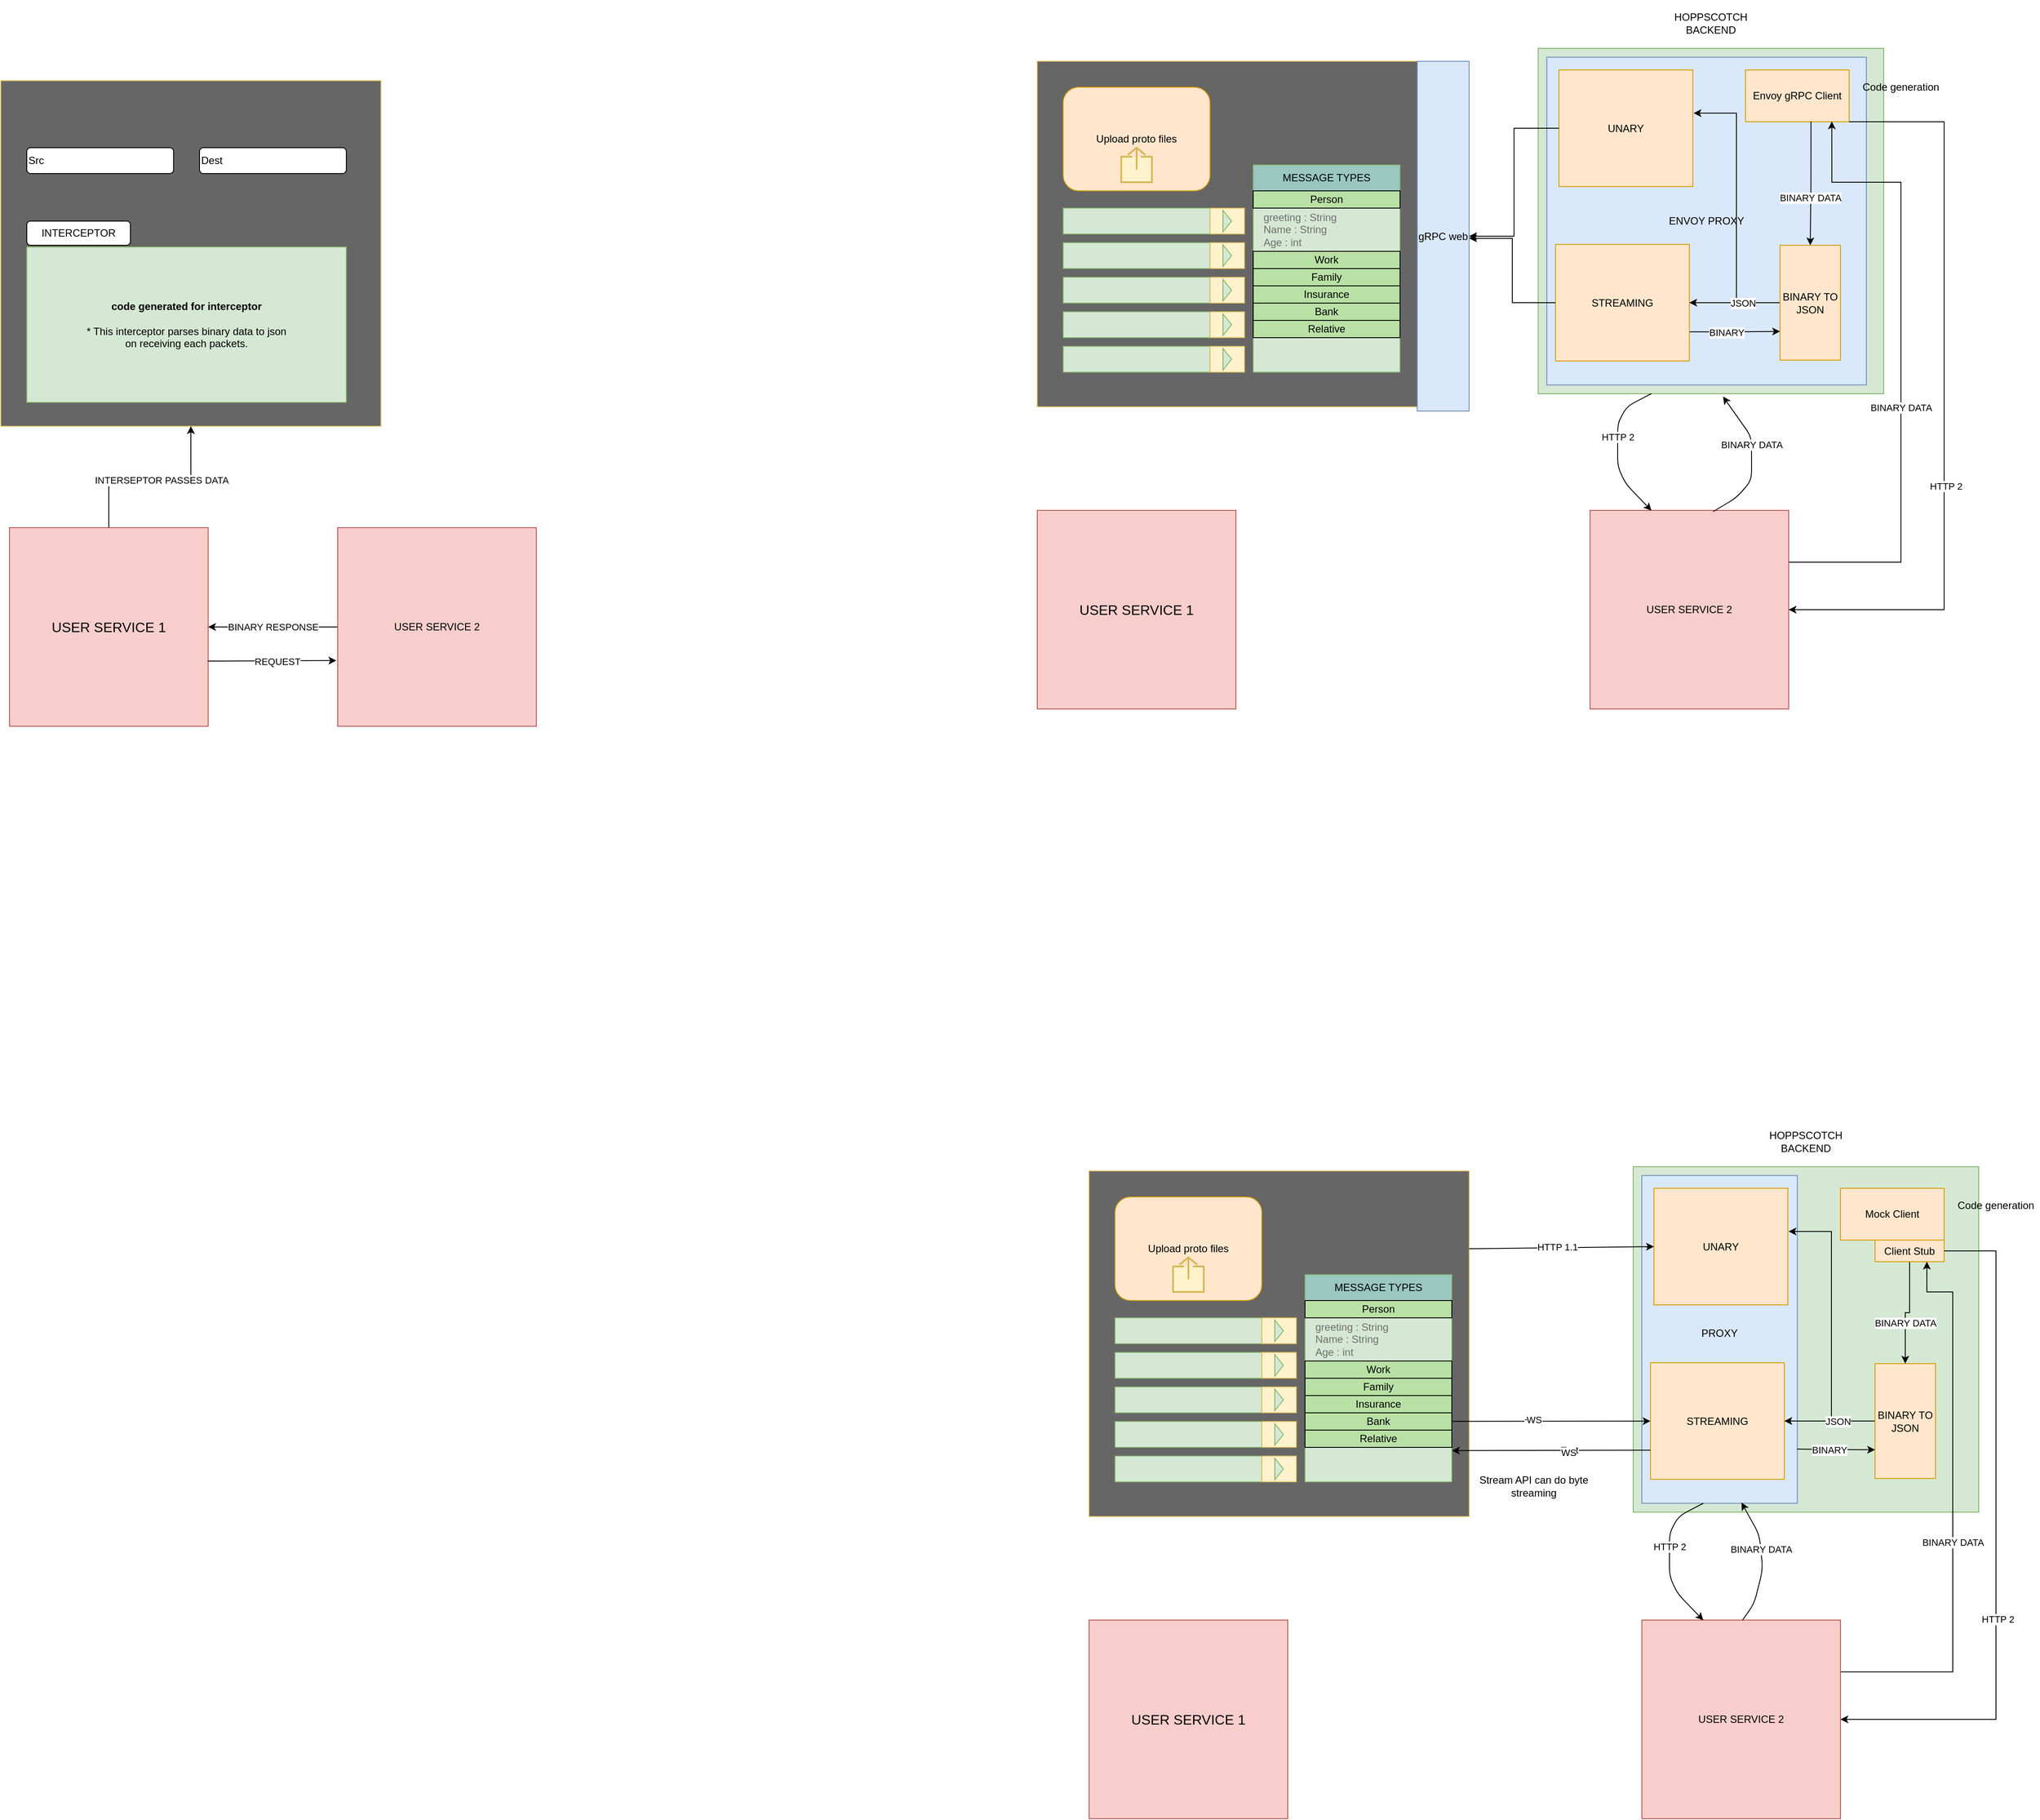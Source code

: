 <mxfile version="14.8.1" type="github">
  <diagram id="4_v2aBuhESPP2Kse0YYt" name="Page-1">
    <mxGraphModel dx="2066" dy="1408" grid="1" gridSize="10" guides="1" tooltips="1" connect="1" arrows="1" fold="1" page="1" pageScale="1" pageWidth="827" pageHeight="1169" math="0" shadow="0">
      <root>
        <mxCell id="0" />
        <mxCell id="1" parent="0" />
        <mxCell id="DB_RAq3XxKTl68aZC7Ea-3" value="" style="rounded=0;whiteSpace=wrap;html=1;strokeColor=#d6b656;fillColor=#666666;" parent="1" vertex="1">
          <mxGeometry x="-240" y="400" width="440" height="400" as="geometry" />
        </mxCell>
        <mxCell id="DB_RAq3XxKTl68aZC7Ea-28" value="" style="group" parent="1" vertex="1" connectable="0">
          <mxGeometry x="390" y="395" width="470" height="400" as="geometry" />
        </mxCell>
        <mxCell id="EJkfiaquxVvLyC4--Yfr-1" value="&lt;p style=&quot;line-height: 120%&quot;&gt;HOPPSCOTCH&lt;br&gt;BACKEND&lt;/p&gt;" style="whiteSpace=wrap;html=1;aspect=fixed;fillColor=#d5e8d4;strokeColor=#82b366;align=center;labelPosition=center;verticalLabelPosition=top;verticalAlign=bottom;" parent="DB_RAq3XxKTl68aZC7Ea-28" vertex="1">
          <mxGeometry width="400" height="400" as="geometry" />
        </mxCell>
        <mxCell id="EJkfiaquxVvLyC4--Yfr-2" value="PROXY&lt;br&gt;&lt;br&gt;" style="rounded=0;whiteSpace=wrap;html=1;fillColor=#dae8fc;strokeColor=#6c8ebf;" parent="DB_RAq3XxKTl68aZC7Ea-28" vertex="1">
          <mxGeometry x="10" y="10.26" width="180" height="379.49" as="geometry" />
        </mxCell>
        <mxCell id="82bYh2WbQrpjtqSfIJNR-1" value="UNARY" style="rounded=0;whiteSpace=wrap;html=1;fillColor=#ffe6cc;strokeColor=#d79b00;direction=south;" parent="DB_RAq3XxKTl68aZC7Ea-28" vertex="1">
          <mxGeometry x="24" y="25" width="155" height="135" as="geometry" />
        </mxCell>
        <mxCell id="82bYh2WbQrpjtqSfIJNR-26" style="edgeStyle=orthogonalEdgeStyle;rounded=0;orthogonalLoop=1;jettySize=auto;html=1;entryX=0;entryY=0.75;entryDx=0;entryDy=0;" parent="DB_RAq3XxKTl68aZC7Ea-28" target="82bYh2WbQrpjtqSfIJNR-22" edge="1">
          <mxGeometry relative="1" as="geometry">
            <mxPoint x="190" y="327" as="sourcePoint" />
          </mxGeometry>
        </mxCell>
        <mxCell id="82bYh2WbQrpjtqSfIJNR-27" value="BINARY" style="edgeLabel;html=1;align=center;verticalAlign=middle;resizable=0;points=[];" parent="82bYh2WbQrpjtqSfIJNR-26" vertex="1" connectable="0">
          <mxGeometry x="-0.197" relative="1" as="geometry">
            <mxPoint as="offset" />
          </mxGeometry>
        </mxCell>
        <mxCell id="82bYh2WbQrpjtqSfIJNR-2" value="STREAMING" style="rounded=0;whiteSpace=wrap;html=1;fillColor=#ffe6cc;strokeColor=#d79b00;direction=south;" parent="DB_RAq3XxKTl68aZC7Ea-28" vertex="1">
          <mxGeometry x="20" y="227" width="155" height="135" as="geometry" />
        </mxCell>
        <mxCell id="82bYh2WbQrpjtqSfIJNR-23" style="edgeStyle=orthogonalEdgeStyle;rounded=0;orthogonalLoop=1;jettySize=auto;html=1;" parent="DB_RAq3XxKTl68aZC7Ea-28" source="82bYh2WbQrpjtqSfIJNR-22" target="82bYh2WbQrpjtqSfIJNR-2" edge="1">
          <mxGeometry relative="1" as="geometry" />
        </mxCell>
        <mxCell id="82bYh2WbQrpjtqSfIJNR-25" style="edgeStyle=orthogonalEdgeStyle;rounded=0;orthogonalLoop=1;jettySize=auto;html=1;entryX=0.37;entryY=-0.006;entryDx=0;entryDy=0;entryPerimeter=0;" parent="DB_RAq3XxKTl68aZC7Ea-28" source="82bYh2WbQrpjtqSfIJNR-22" target="82bYh2WbQrpjtqSfIJNR-1" edge="1">
          <mxGeometry relative="1" as="geometry" />
        </mxCell>
        <mxCell id="82bYh2WbQrpjtqSfIJNR-28" value="JSON" style="edgeLabel;html=1;align=center;verticalAlign=middle;resizable=0;points=[];" parent="82bYh2WbQrpjtqSfIJNR-25" vertex="1" connectable="0">
          <mxGeometry x="-0.728" relative="1" as="geometry">
            <mxPoint as="offset" />
          </mxGeometry>
        </mxCell>
        <mxCell id="82bYh2WbQrpjtqSfIJNR-22" value="BINARY TO JSON" style="rounded=0;whiteSpace=wrap;html=1;fillColor=#ffe6cc;strokeColor=#d79b00;" parent="DB_RAq3XxKTl68aZC7Ea-28" vertex="1">
          <mxGeometry x="280" y="228" width="70" height="133" as="geometry" />
        </mxCell>
        <mxCell id="gpTQ6Xzm7yQLC2bLsHAh-1" value="Mock Client" style="rounded=0;whiteSpace=wrap;html=1;fillColor=#ffe6cc;strokeColor=#d79b00;" vertex="1" parent="DB_RAq3XxKTl68aZC7Ea-28">
          <mxGeometry x="240" y="25" width="120" height="60" as="geometry" />
        </mxCell>
        <mxCell id="gpTQ6Xzm7yQLC2bLsHAh-7" style="edgeStyle=orthogonalEdgeStyle;rounded=0;orthogonalLoop=1;jettySize=auto;html=1;" edge="1" parent="DB_RAq3XxKTl68aZC7Ea-28" source="gpTQ6Xzm7yQLC2bLsHAh-2" target="82bYh2WbQrpjtqSfIJNR-22">
          <mxGeometry relative="1" as="geometry" />
        </mxCell>
        <mxCell id="gpTQ6Xzm7yQLC2bLsHAh-8" value="BINARY DATA" style="edgeLabel;html=1;align=center;verticalAlign=middle;resizable=0;points=[];" vertex="1" connectable="0" parent="gpTQ6Xzm7yQLC2bLsHAh-7">
          <mxGeometry x="0.227" relative="1" as="geometry">
            <mxPoint as="offset" />
          </mxGeometry>
        </mxCell>
        <mxCell id="gpTQ6Xzm7yQLC2bLsHAh-2" value="Client Stub" style="rounded=0;whiteSpace=wrap;html=1;fillColor=#ffe6cc;strokeColor=#d79b00;" vertex="1" parent="DB_RAq3XxKTl68aZC7Ea-28">
          <mxGeometry x="280" y="85" width="80" height="25" as="geometry" />
        </mxCell>
        <mxCell id="gpTQ6Xzm7yQLC2bLsHAh-9" value="Code generation" style="text;html=1;strokeColor=none;fillColor=none;align=center;verticalAlign=middle;whiteSpace=wrap;rounded=0;" vertex="1" parent="DB_RAq3XxKTl68aZC7Ea-28">
          <mxGeometry x="370" y="35" width="100" height="20" as="geometry" />
        </mxCell>
        <mxCell id="DB_RAq3XxKTl68aZC7Ea-29" value="Upload proto files" style="rounded=1;whiteSpace=wrap;html=1;fillColor=#ffe6cc;strokeColor=#d79b00;" parent="1" vertex="1">
          <mxGeometry x="-210" y="430" width="170" height="120" as="geometry" />
        </mxCell>
        <mxCell id="DB_RAq3XxKTl68aZC7Ea-30" value="" style="html=1;verticalLabelPosition=bottom;align=center;labelBackgroundColor=#ffffff;verticalAlign=top;strokeWidth=2;strokeColor=#d6b656;shadow=0;dashed=0;shape=mxgraph.ios7.icons.share;fillColor=#fff2cc;" parent="1" vertex="1">
          <mxGeometry x="-142.75" y="500" width="35.5" height="40" as="geometry" />
        </mxCell>
        <mxCell id="DB_RAq3XxKTl68aZC7Ea-31" value="" style="group" parent="1" vertex="1" connectable="0">
          <mxGeometry x="-210" y="570" width="210" height="30" as="geometry" />
        </mxCell>
        <mxCell id="DB_RAq3XxKTl68aZC7Ea-4" value="" style="rounded=0;whiteSpace=wrap;html=1;fillColor=#d5e8d4;strokeColor=#82b366;" parent="DB_RAq3XxKTl68aZC7Ea-31" vertex="1">
          <mxGeometry width="170" height="30" as="geometry" />
        </mxCell>
        <mxCell id="DB_RAq3XxKTl68aZC7Ea-9" value="" style="rounded=0;whiteSpace=wrap;html=1;fillColor=#fff2cc;strokeColor=#d6b656;" parent="DB_RAq3XxKTl68aZC7Ea-31" vertex="1">
          <mxGeometry x="170" width="40" height="30" as="geometry" />
        </mxCell>
        <mxCell id="DB_RAq3XxKTl68aZC7Ea-8" value="" style="triangle;whiteSpace=wrap;html=1;fillColor=#d5e8d4;strokeColor=#82b366;" parent="DB_RAq3XxKTl68aZC7Ea-31" vertex="1">
          <mxGeometry x="185" y="2.5" width="10" height="25" as="geometry" />
        </mxCell>
        <mxCell id="DB_RAq3XxKTl68aZC7Ea-32" value="" style="group" parent="1" vertex="1" connectable="0">
          <mxGeometry x="-210" y="610" width="210" height="30" as="geometry" />
        </mxCell>
        <mxCell id="DB_RAq3XxKTl68aZC7Ea-33" value="" style="rounded=0;whiteSpace=wrap;html=1;fillColor=#d5e8d4;strokeColor=#82b366;" parent="DB_RAq3XxKTl68aZC7Ea-32" vertex="1">
          <mxGeometry width="170" height="30" as="geometry" />
        </mxCell>
        <mxCell id="DB_RAq3XxKTl68aZC7Ea-34" value="" style="rounded=0;whiteSpace=wrap;html=1;fillColor=#fff2cc;strokeColor=#d6b656;" parent="DB_RAq3XxKTl68aZC7Ea-32" vertex="1">
          <mxGeometry x="170" width="40" height="30" as="geometry" />
        </mxCell>
        <mxCell id="DB_RAq3XxKTl68aZC7Ea-35" value="" style="triangle;whiteSpace=wrap;html=1;fillColor=#d5e8d4;strokeColor=#82b366;" parent="DB_RAq3XxKTl68aZC7Ea-32" vertex="1">
          <mxGeometry x="185" y="2.5" width="10" height="25" as="geometry" />
        </mxCell>
        <mxCell id="DB_RAq3XxKTl68aZC7Ea-36" value="" style="group" parent="1" vertex="1" connectable="0">
          <mxGeometry x="-210" y="650" width="210" height="30" as="geometry" />
        </mxCell>
        <mxCell id="DB_RAq3XxKTl68aZC7Ea-37" value="" style="rounded=0;whiteSpace=wrap;html=1;fillColor=#d5e8d4;strokeColor=#82b366;" parent="DB_RAq3XxKTl68aZC7Ea-36" vertex="1">
          <mxGeometry width="170" height="30" as="geometry" />
        </mxCell>
        <mxCell id="DB_RAq3XxKTl68aZC7Ea-38" value="" style="rounded=0;whiteSpace=wrap;html=1;fillColor=#fff2cc;strokeColor=#d6b656;" parent="DB_RAq3XxKTl68aZC7Ea-36" vertex="1">
          <mxGeometry x="170" width="40" height="30" as="geometry" />
        </mxCell>
        <mxCell id="DB_RAq3XxKTl68aZC7Ea-39" value="" style="triangle;whiteSpace=wrap;html=1;fillColor=#d5e8d4;strokeColor=#82b366;" parent="DB_RAq3XxKTl68aZC7Ea-36" vertex="1">
          <mxGeometry x="185" y="2.5" width="10" height="25" as="geometry" />
        </mxCell>
        <mxCell id="DB_RAq3XxKTl68aZC7Ea-48" value="" style="group" parent="1" vertex="1" connectable="0">
          <mxGeometry x="-210" y="690" width="210" height="30" as="geometry" />
        </mxCell>
        <mxCell id="DB_RAq3XxKTl68aZC7Ea-49" value="" style="rounded=0;whiteSpace=wrap;html=1;fillColor=#d5e8d4;strokeColor=#82b366;" parent="DB_RAq3XxKTl68aZC7Ea-48" vertex="1">
          <mxGeometry width="170" height="30" as="geometry" />
        </mxCell>
        <mxCell id="DB_RAq3XxKTl68aZC7Ea-50" value="" style="rounded=0;whiteSpace=wrap;html=1;fillColor=#fff2cc;strokeColor=#d6b656;" parent="DB_RAq3XxKTl68aZC7Ea-48" vertex="1">
          <mxGeometry x="170" width="40" height="30" as="geometry" />
        </mxCell>
        <mxCell id="DB_RAq3XxKTl68aZC7Ea-51" value="" style="triangle;whiteSpace=wrap;html=1;fillColor=#d5e8d4;strokeColor=#82b366;" parent="DB_RAq3XxKTl68aZC7Ea-48" vertex="1">
          <mxGeometry x="185" y="2.5" width="10" height="25" as="geometry" />
        </mxCell>
        <mxCell id="DB_RAq3XxKTl68aZC7Ea-52" value="" style="group" parent="1" vertex="1" connectable="0">
          <mxGeometry x="-210" y="730" width="210" height="30" as="geometry" />
        </mxCell>
        <mxCell id="DB_RAq3XxKTl68aZC7Ea-53" value="" style="rounded=0;whiteSpace=wrap;html=1;fillColor=#d5e8d4;strokeColor=#82b366;" parent="DB_RAq3XxKTl68aZC7Ea-52" vertex="1">
          <mxGeometry width="170" height="30" as="geometry" />
        </mxCell>
        <mxCell id="DB_RAq3XxKTl68aZC7Ea-54" value="" style="rounded=0;whiteSpace=wrap;html=1;fillColor=#fff2cc;strokeColor=#d6b656;" parent="DB_RAq3XxKTl68aZC7Ea-52" vertex="1">
          <mxGeometry x="170" width="40" height="30" as="geometry" />
        </mxCell>
        <mxCell id="DB_RAq3XxKTl68aZC7Ea-55" value="" style="triangle;whiteSpace=wrap;html=1;fillColor=#d5e8d4;strokeColor=#82b366;" parent="DB_RAq3XxKTl68aZC7Ea-52" vertex="1">
          <mxGeometry x="185" y="2.5" width="10" height="25" as="geometry" />
        </mxCell>
        <mxCell id="DB_RAq3XxKTl68aZC7Ea-56" value="" style="rounded=0;whiteSpace=wrap;html=1;fillColor=#d5e8d4;strokeColor=#82b366;" parent="1" vertex="1">
          <mxGeometry x="10" y="520" width="170" height="240" as="geometry" />
        </mxCell>
        <mxCell id="DB_RAq3XxKTl68aZC7Ea-57" value="MESSAGE TYPES" style="rounded=0;whiteSpace=wrap;html=1;strokeColor=#82b366;fillColor=#9AC7BF;" parent="1" vertex="1">
          <mxGeometry x="10" y="520" width="170" height="30" as="geometry" />
        </mxCell>
        <mxCell id="DB_RAq3XxKTl68aZC7Ea-58" value="Person" style="rounded=0;whiteSpace=wrap;html=1;fillColor=#B9E0A5;" parent="1" vertex="1">
          <mxGeometry x="10" y="550" width="170" height="20" as="geometry" />
        </mxCell>
        <mxCell id="DB_RAq3XxKTl68aZC7Ea-59" value="Work" style="rounded=0;whiteSpace=wrap;html=1;fillColor=#B9E0A5;" parent="1" vertex="1">
          <mxGeometry x="10" y="620" width="170" height="20" as="geometry" />
        </mxCell>
        <mxCell id="DB_RAq3XxKTl68aZC7Ea-60" value="Family" style="rounded=0;whiteSpace=wrap;html=1;fillColor=#B9E0A5;" parent="1" vertex="1">
          <mxGeometry x="10" y="640" width="170" height="20" as="geometry" />
        </mxCell>
        <mxCell id="DB_RAq3XxKTl68aZC7Ea-61" value="Insurance" style="rounded=0;whiteSpace=wrap;html=1;fillColor=#B9E0A5;" parent="1" vertex="1">
          <mxGeometry x="10" y="660" width="170" height="20" as="geometry" />
        </mxCell>
        <mxCell id="DB_RAq3XxKTl68aZC7Ea-62" value="Bank" style="rounded=0;whiteSpace=wrap;html=1;fillColor=#B9E0A5;" parent="1" vertex="1">
          <mxGeometry x="10" y="680" width="170" height="20" as="geometry" />
        </mxCell>
        <mxCell id="DB_RAq3XxKTl68aZC7Ea-63" value="Relative" style="rounded=0;whiteSpace=wrap;html=1;fillColor=#B9E0A5;" parent="1" vertex="1">
          <mxGeometry x="10" y="700" width="170" height="20" as="geometry" />
        </mxCell>
        <mxCell id="DB_RAq3XxKTl68aZC7Ea-64" value="&lt;font color=&quot;#6e6e6e&quot;&gt;greeting : String&lt;br&gt;Name : String&lt;br&gt;Age : int&lt;/font&gt;" style="text;html=1;strokeColor=none;fillColor=none;align=left;verticalAlign=middle;whiteSpace=wrap;rounded=0;" parent="1" vertex="1">
          <mxGeometry x="20" y="570" width="160" height="50" as="geometry" />
        </mxCell>
        <mxCell id="82bYh2WbQrpjtqSfIJNR-5" value="" style="endArrow=classic;html=1;" parent="1" source="DB_RAq3XxKTl68aZC7Ea-62" target="82bYh2WbQrpjtqSfIJNR-2" edge="1">
          <mxGeometry width="50" height="50" relative="1" as="geometry">
            <mxPoint x="200" y="690" as="sourcePoint" />
            <mxPoint x="250" y="640" as="targetPoint" />
          </mxGeometry>
        </mxCell>
        <mxCell id="82bYh2WbQrpjtqSfIJNR-6" value="Text" style="edgeLabel;html=1;align=center;verticalAlign=middle;resizable=0;points=[];" parent="82bYh2WbQrpjtqSfIJNR-5" vertex="1" connectable="0">
          <mxGeometry x="-0.181" y="-1" relative="1" as="geometry">
            <mxPoint as="offset" />
          </mxGeometry>
        </mxCell>
        <mxCell id="82bYh2WbQrpjtqSfIJNR-8" value="WS" style="edgeLabel;html=1;align=center;verticalAlign=middle;resizable=0;points=[];" parent="82bYh2WbQrpjtqSfIJNR-5" vertex="1" connectable="0">
          <mxGeometry x="-0.174" y="2" relative="1" as="geometry">
            <mxPoint as="offset" />
          </mxGeometry>
        </mxCell>
        <mxCell id="82bYh2WbQrpjtqSfIJNR-9" value="" style="endArrow=classic;html=1;exitX=0.75;exitY=1;exitDx=0;exitDy=0;entryX=1.001;entryY=0.849;entryDx=0;entryDy=0;entryPerimeter=0;" parent="1" source="82bYh2WbQrpjtqSfIJNR-2" target="DB_RAq3XxKTl68aZC7Ea-56" edge="1">
          <mxGeometry width="50" height="50" relative="1" as="geometry">
            <mxPoint x="190" y="699.892" as="sourcePoint" />
            <mxPoint x="180" y="720" as="targetPoint" />
          </mxGeometry>
        </mxCell>
        <mxCell id="82bYh2WbQrpjtqSfIJNR-10" value="Text" style="edgeLabel;html=1;align=center;verticalAlign=middle;resizable=0;points=[];" parent="82bYh2WbQrpjtqSfIJNR-9" vertex="1" connectable="0">
          <mxGeometry x="-0.181" y="-1" relative="1" as="geometry">
            <mxPoint as="offset" />
          </mxGeometry>
        </mxCell>
        <mxCell id="82bYh2WbQrpjtqSfIJNR-11" value="WS" style="edgeLabel;html=1;align=center;verticalAlign=middle;resizable=0;points=[];" parent="82bYh2WbQrpjtqSfIJNR-9" vertex="1" connectable="0">
          <mxGeometry x="-0.174" y="2" relative="1" as="geometry">
            <mxPoint as="offset" />
          </mxGeometry>
        </mxCell>
        <mxCell id="82bYh2WbQrpjtqSfIJNR-12" value="" style="endArrow=classic;html=1;entryX=0.5;entryY=1;entryDx=0;entryDy=0;" parent="1" target="82bYh2WbQrpjtqSfIJNR-1" edge="1">
          <mxGeometry width="50" height="50" relative="1" as="geometry">
            <mxPoint x="200" y="490" as="sourcePoint" />
            <mxPoint x="250" y="440" as="targetPoint" />
          </mxGeometry>
        </mxCell>
        <mxCell id="82bYh2WbQrpjtqSfIJNR-13" value="HTTP 1.1" style="edgeLabel;html=1;align=center;verticalAlign=middle;resizable=0;points=[];" parent="82bYh2WbQrpjtqSfIJNR-12" vertex="1" connectable="0">
          <mxGeometry x="-0.049" y="1" relative="1" as="geometry">
            <mxPoint as="offset" />
          </mxGeometry>
        </mxCell>
        <mxCell id="82bYh2WbQrpjtqSfIJNR-14" value="&lt;font size=&quot;3&quot;&gt;USER SERVICE 1&lt;/font&gt;" style="whiteSpace=wrap;html=1;aspect=fixed;fillColor=#f8cecc;strokeColor=#b85450;" parent="1" vertex="1">
          <mxGeometry x="-240" y="920" width="230" height="230" as="geometry" />
        </mxCell>
        <mxCell id="gpTQ6Xzm7yQLC2bLsHAh-5" style="edgeStyle=orthogonalEdgeStyle;rounded=0;orthogonalLoop=1;jettySize=auto;html=1;entryX=0.75;entryY=1;entryDx=0;entryDy=0;" edge="1" parent="1" target="gpTQ6Xzm7yQLC2bLsHAh-2">
          <mxGeometry relative="1" as="geometry">
            <mxPoint x="630" y="980" as="sourcePoint" />
            <Array as="points">
              <mxPoint x="760" y="980" />
              <mxPoint x="760" y="540" />
              <mxPoint x="730" y="540" />
            </Array>
          </mxGeometry>
        </mxCell>
        <mxCell id="gpTQ6Xzm7yQLC2bLsHAh-6" value="BINARY DATA" style="edgeLabel;html=1;align=center;verticalAlign=middle;resizable=0;points=[];" vertex="1" connectable="0" parent="gpTQ6Xzm7yQLC2bLsHAh-5">
          <mxGeometry x="-0.337" relative="1" as="geometry">
            <mxPoint y="-70" as="offset" />
          </mxGeometry>
        </mxCell>
        <mxCell id="82bYh2WbQrpjtqSfIJNR-15" value="USER SERVICE 2" style="whiteSpace=wrap;html=1;aspect=fixed;fillColor=#f8cecc;strokeColor=#b85450;" parent="1" vertex="1">
          <mxGeometry x="400" y="920" width="230" height="230" as="geometry" />
        </mxCell>
        <mxCell id="82bYh2WbQrpjtqSfIJNR-18" value="" style="endArrow=classic;html=1;entryX=0.518;entryY=0.001;entryDx=0;entryDy=0;entryPerimeter=0;exitX=0.662;exitY=1;exitDx=0;exitDy=0;exitPerimeter=0;" parent="1" edge="1">
          <mxGeometry width="50" height="50" relative="1" as="geometry">
            <mxPoint x="471.16" y="784.75" as="sourcePoint" />
            <mxPoint x="471.14" y="920.23" as="targetPoint" />
            <Array as="points">
              <mxPoint x="442" y="800" />
              <mxPoint x="432" y="820" />
              <mxPoint x="432" y="870" />
              <mxPoint x="442" y="890" />
            </Array>
          </mxGeometry>
        </mxCell>
        <mxCell id="82bYh2WbQrpjtqSfIJNR-19" value="HTTP 2" style="edgeLabel;html=1;align=center;verticalAlign=middle;resizable=0;points=[];" parent="82bYh2WbQrpjtqSfIJNR-18" vertex="1" connectable="0">
          <mxGeometry x="-0.174" relative="1" as="geometry">
            <mxPoint as="offset" />
          </mxGeometry>
        </mxCell>
        <mxCell id="82bYh2WbQrpjtqSfIJNR-20" value="" style="endArrow=classic;html=1;exitX=0.698;exitY=-0.005;exitDx=0;exitDy=0;exitPerimeter=0;entryX=0.641;entryY=0.998;entryDx=0;entryDy=0;entryPerimeter=0;" parent="1" target="EJkfiaquxVvLyC4--Yfr-2" edge="1">
          <mxGeometry width="50" height="50" relative="1" as="geometry">
            <mxPoint x="516.54" y="920.0" as="sourcePoint" />
            <mxPoint x="500" y="781" as="targetPoint" />
            <Array as="points">
              <mxPoint x="530" y="901.15" />
              <mxPoint x="540" y="861.15" />
              <mxPoint x="536" y="821.15" />
            </Array>
          </mxGeometry>
        </mxCell>
        <mxCell id="82bYh2WbQrpjtqSfIJNR-21" value="BINARY DATA" style="edgeLabel;html=1;align=center;verticalAlign=middle;resizable=0;points=[];" parent="82bYh2WbQrpjtqSfIJNR-20" vertex="1" connectable="0">
          <mxGeometry x="0.197" relative="1" as="geometry">
            <mxPoint as="offset" />
          </mxGeometry>
        </mxCell>
        <mxCell id="gpTQ6Xzm7yQLC2bLsHAh-3" style="edgeStyle=orthogonalEdgeStyle;rounded=0;orthogonalLoop=1;jettySize=auto;html=1;" edge="1" parent="1" source="gpTQ6Xzm7yQLC2bLsHAh-2" target="82bYh2WbQrpjtqSfIJNR-15">
          <mxGeometry relative="1" as="geometry">
            <Array as="points">
              <mxPoint x="810" y="493" />
              <mxPoint x="810" y="1035" />
            </Array>
          </mxGeometry>
        </mxCell>
        <mxCell id="gpTQ6Xzm7yQLC2bLsHAh-4" value="HTTP 2" style="edgeLabel;html=1;align=center;verticalAlign=middle;resizable=0;points=[];" vertex="1" connectable="0" parent="gpTQ6Xzm7yQLC2bLsHAh-3">
          <mxGeometry x="0.244" y="2" relative="1" as="geometry">
            <mxPoint as="offset" />
          </mxGeometry>
        </mxCell>
        <mxCell id="gpTQ6Xzm7yQLC2bLsHAh-10" value="" style="rounded=0;whiteSpace=wrap;html=1;strokeColor=#d6b656;fillColor=#666666;" vertex="1" parent="1">
          <mxGeometry x="-300" y="-885" width="440" height="400" as="geometry" />
        </mxCell>
        <mxCell id="gpTQ6Xzm7yQLC2bLsHAh-11" value="" style="group" vertex="1" connectable="0" parent="1">
          <mxGeometry x="280" y="-900" width="470" height="400" as="geometry" />
        </mxCell>
        <mxCell id="gpTQ6Xzm7yQLC2bLsHAh-12" value="&lt;p style=&quot;line-height: 120%&quot;&gt;HOPPSCOTCH&lt;br&gt;BACKEND&lt;/p&gt;" style="whiteSpace=wrap;html=1;aspect=fixed;fillColor=#d5e8d4;strokeColor=#82b366;align=center;labelPosition=center;verticalLabelPosition=top;verticalAlign=bottom;" vertex="1" parent="gpTQ6Xzm7yQLC2bLsHAh-11">
          <mxGeometry width="400" height="400" as="geometry" />
        </mxCell>
        <mxCell id="gpTQ6Xzm7yQLC2bLsHAh-13" value="ENVOY PROXY&lt;br&gt;" style="rounded=0;whiteSpace=wrap;html=1;fillColor=#dae8fc;strokeColor=#6c8ebf;" vertex="1" parent="gpTQ6Xzm7yQLC2bLsHAh-11">
          <mxGeometry x="10" y="10.26" width="370" height="379.49" as="geometry" />
        </mxCell>
        <mxCell id="gpTQ6Xzm7yQLC2bLsHAh-14" value="UNARY" style="rounded=0;whiteSpace=wrap;html=1;fillColor=#ffe6cc;strokeColor=#d79b00;direction=south;" vertex="1" parent="gpTQ6Xzm7yQLC2bLsHAh-11">
          <mxGeometry x="24" y="25" width="155" height="135" as="geometry" />
        </mxCell>
        <mxCell id="gpTQ6Xzm7yQLC2bLsHAh-15" style="edgeStyle=orthogonalEdgeStyle;rounded=0;orthogonalLoop=1;jettySize=auto;html=1;entryX=0;entryY=0.75;entryDx=0;entryDy=0;exitX=0.75;exitY=0;exitDx=0;exitDy=0;" edge="1" parent="gpTQ6Xzm7yQLC2bLsHAh-11" target="gpTQ6Xzm7yQLC2bLsHAh-21" source="gpTQ6Xzm7yQLC2bLsHAh-17">
          <mxGeometry relative="1" as="geometry">
            <mxPoint x="190" y="327" as="sourcePoint" />
          </mxGeometry>
        </mxCell>
        <mxCell id="gpTQ6Xzm7yQLC2bLsHAh-16" value="BINARY" style="edgeLabel;html=1;align=center;verticalAlign=middle;resizable=0;points=[];" vertex="1" connectable="0" parent="gpTQ6Xzm7yQLC2bLsHAh-15">
          <mxGeometry x="-0.197" relative="1" as="geometry">
            <mxPoint as="offset" />
          </mxGeometry>
        </mxCell>
        <mxCell id="gpTQ6Xzm7yQLC2bLsHAh-17" value="STREAMING" style="rounded=0;whiteSpace=wrap;html=1;fillColor=#ffe6cc;strokeColor=#d79b00;direction=south;" vertex="1" parent="gpTQ6Xzm7yQLC2bLsHAh-11">
          <mxGeometry x="20" y="227" width="155" height="135" as="geometry" />
        </mxCell>
        <mxCell id="gpTQ6Xzm7yQLC2bLsHAh-18" style="edgeStyle=orthogonalEdgeStyle;rounded=0;orthogonalLoop=1;jettySize=auto;html=1;" edge="1" parent="gpTQ6Xzm7yQLC2bLsHAh-11" source="gpTQ6Xzm7yQLC2bLsHAh-21" target="gpTQ6Xzm7yQLC2bLsHAh-17">
          <mxGeometry relative="1" as="geometry" />
        </mxCell>
        <mxCell id="gpTQ6Xzm7yQLC2bLsHAh-19" style="edgeStyle=orthogonalEdgeStyle;rounded=0;orthogonalLoop=1;jettySize=auto;html=1;entryX=0.37;entryY=-0.006;entryDx=0;entryDy=0;entryPerimeter=0;" edge="1" parent="gpTQ6Xzm7yQLC2bLsHAh-11" source="gpTQ6Xzm7yQLC2bLsHAh-21" target="gpTQ6Xzm7yQLC2bLsHAh-14">
          <mxGeometry relative="1" as="geometry" />
        </mxCell>
        <mxCell id="gpTQ6Xzm7yQLC2bLsHAh-20" value="JSON" style="edgeLabel;html=1;align=center;verticalAlign=middle;resizable=0;points=[];" vertex="1" connectable="0" parent="gpTQ6Xzm7yQLC2bLsHAh-19">
          <mxGeometry x="-0.728" relative="1" as="geometry">
            <mxPoint as="offset" />
          </mxGeometry>
        </mxCell>
        <mxCell id="gpTQ6Xzm7yQLC2bLsHAh-21" value="BINARY TO JSON" style="rounded=0;whiteSpace=wrap;html=1;fillColor=#ffe6cc;strokeColor=#d79b00;" vertex="1" parent="gpTQ6Xzm7yQLC2bLsHAh-11">
          <mxGeometry x="280" y="228" width="70" height="133" as="geometry" />
        </mxCell>
        <mxCell id="gpTQ6Xzm7yQLC2bLsHAh-22" value="Envoy gRPC Client" style="rounded=0;whiteSpace=wrap;html=1;fillColor=#ffe6cc;strokeColor=#d79b00;" vertex="1" parent="gpTQ6Xzm7yQLC2bLsHAh-11">
          <mxGeometry x="240" y="25" width="120" height="60" as="geometry" />
        </mxCell>
        <mxCell id="gpTQ6Xzm7yQLC2bLsHAh-23" style="edgeStyle=orthogonalEdgeStyle;rounded=0;orthogonalLoop=1;jettySize=auto;html=1;exitX=0.632;exitY=0.994;exitDx=0;exitDy=0;exitPerimeter=0;" edge="1" parent="gpTQ6Xzm7yQLC2bLsHAh-11" source="gpTQ6Xzm7yQLC2bLsHAh-22" target="gpTQ6Xzm7yQLC2bLsHAh-21">
          <mxGeometry relative="1" as="geometry">
            <mxPoint x="315" y="110" as="sourcePoint" />
          </mxGeometry>
        </mxCell>
        <mxCell id="gpTQ6Xzm7yQLC2bLsHAh-24" value="BINARY DATA" style="edgeLabel;html=1;align=center;verticalAlign=middle;resizable=0;points=[];" vertex="1" connectable="0" parent="gpTQ6Xzm7yQLC2bLsHAh-23">
          <mxGeometry x="0.227" relative="1" as="geometry">
            <mxPoint as="offset" />
          </mxGeometry>
        </mxCell>
        <mxCell id="gpTQ6Xzm7yQLC2bLsHAh-26" value="Code generation" style="text;html=1;strokeColor=none;fillColor=none;align=center;verticalAlign=middle;whiteSpace=wrap;rounded=0;" vertex="1" parent="gpTQ6Xzm7yQLC2bLsHAh-11">
          <mxGeometry x="370" y="35" width="100" height="20" as="geometry" />
        </mxCell>
        <mxCell id="gpTQ6Xzm7yQLC2bLsHAh-27" value="Upload proto files" style="rounded=1;whiteSpace=wrap;html=1;fillColor=#ffe6cc;strokeColor=#d79b00;" vertex="1" parent="1">
          <mxGeometry x="-270" y="-855" width="170" height="120" as="geometry" />
        </mxCell>
        <mxCell id="gpTQ6Xzm7yQLC2bLsHAh-28" value="" style="html=1;verticalLabelPosition=bottom;align=center;labelBackgroundColor=#ffffff;verticalAlign=top;strokeWidth=2;strokeColor=#d6b656;shadow=0;dashed=0;shape=mxgraph.ios7.icons.share;fillColor=#fff2cc;" vertex="1" parent="1">
          <mxGeometry x="-202.75" y="-785" width="35.5" height="40" as="geometry" />
        </mxCell>
        <mxCell id="gpTQ6Xzm7yQLC2bLsHAh-29" value="" style="group" vertex="1" connectable="0" parent="1">
          <mxGeometry x="-270" y="-715" width="210" height="30" as="geometry" />
        </mxCell>
        <mxCell id="gpTQ6Xzm7yQLC2bLsHAh-30" value="" style="rounded=0;whiteSpace=wrap;html=1;fillColor=#d5e8d4;strokeColor=#82b366;" vertex="1" parent="gpTQ6Xzm7yQLC2bLsHAh-29">
          <mxGeometry width="170" height="30" as="geometry" />
        </mxCell>
        <mxCell id="gpTQ6Xzm7yQLC2bLsHAh-31" value="" style="rounded=0;whiteSpace=wrap;html=1;fillColor=#fff2cc;strokeColor=#d6b656;" vertex="1" parent="gpTQ6Xzm7yQLC2bLsHAh-29">
          <mxGeometry x="170" width="40" height="30" as="geometry" />
        </mxCell>
        <mxCell id="gpTQ6Xzm7yQLC2bLsHAh-32" value="" style="triangle;whiteSpace=wrap;html=1;fillColor=#d5e8d4;strokeColor=#82b366;" vertex="1" parent="gpTQ6Xzm7yQLC2bLsHAh-29">
          <mxGeometry x="185" y="2.5" width="10" height="25" as="geometry" />
        </mxCell>
        <mxCell id="gpTQ6Xzm7yQLC2bLsHAh-33" value="" style="group" vertex="1" connectable="0" parent="1">
          <mxGeometry x="-270" y="-675" width="210" height="30" as="geometry" />
        </mxCell>
        <mxCell id="gpTQ6Xzm7yQLC2bLsHAh-34" value="" style="rounded=0;whiteSpace=wrap;html=1;fillColor=#d5e8d4;strokeColor=#82b366;" vertex="1" parent="gpTQ6Xzm7yQLC2bLsHAh-33">
          <mxGeometry width="170" height="30" as="geometry" />
        </mxCell>
        <mxCell id="gpTQ6Xzm7yQLC2bLsHAh-35" value="" style="rounded=0;whiteSpace=wrap;html=1;fillColor=#fff2cc;strokeColor=#d6b656;" vertex="1" parent="gpTQ6Xzm7yQLC2bLsHAh-33">
          <mxGeometry x="170" width="40" height="30" as="geometry" />
        </mxCell>
        <mxCell id="gpTQ6Xzm7yQLC2bLsHAh-36" value="" style="triangle;whiteSpace=wrap;html=1;fillColor=#d5e8d4;strokeColor=#82b366;" vertex="1" parent="gpTQ6Xzm7yQLC2bLsHAh-33">
          <mxGeometry x="185" y="2.5" width="10" height="25" as="geometry" />
        </mxCell>
        <mxCell id="gpTQ6Xzm7yQLC2bLsHAh-37" value="" style="group" vertex="1" connectable="0" parent="1">
          <mxGeometry x="-270" y="-635" width="210" height="30" as="geometry" />
        </mxCell>
        <mxCell id="gpTQ6Xzm7yQLC2bLsHAh-38" value="" style="rounded=0;whiteSpace=wrap;html=1;fillColor=#d5e8d4;strokeColor=#82b366;" vertex="1" parent="gpTQ6Xzm7yQLC2bLsHAh-37">
          <mxGeometry width="170" height="30" as="geometry" />
        </mxCell>
        <mxCell id="gpTQ6Xzm7yQLC2bLsHAh-39" value="" style="rounded=0;whiteSpace=wrap;html=1;fillColor=#fff2cc;strokeColor=#d6b656;" vertex="1" parent="gpTQ6Xzm7yQLC2bLsHAh-37">
          <mxGeometry x="170" width="40" height="30" as="geometry" />
        </mxCell>
        <mxCell id="gpTQ6Xzm7yQLC2bLsHAh-40" value="" style="triangle;whiteSpace=wrap;html=1;fillColor=#d5e8d4;strokeColor=#82b366;" vertex="1" parent="gpTQ6Xzm7yQLC2bLsHAh-37">
          <mxGeometry x="185" y="2.5" width="10" height="25" as="geometry" />
        </mxCell>
        <mxCell id="gpTQ6Xzm7yQLC2bLsHAh-41" value="" style="group" vertex="1" connectable="0" parent="1">
          <mxGeometry x="-270" y="-595" width="210" height="30" as="geometry" />
        </mxCell>
        <mxCell id="gpTQ6Xzm7yQLC2bLsHAh-42" value="" style="rounded=0;whiteSpace=wrap;html=1;fillColor=#d5e8d4;strokeColor=#82b366;" vertex="1" parent="gpTQ6Xzm7yQLC2bLsHAh-41">
          <mxGeometry width="170" height="30" as="geometry" />
        </mxCell>
        <mxCell id="gpTQ6Xzm7yQLC2bLsHAh-43" value="" style="rounded=0;whiteSpace=wrap;html=1;fillColor=#fff2cc;strokeColor=#d6b656;" vertex="1" parent="gpTQ6Xzm7yQLC2bLsHAh-41">
          <mxGeometry x="170" width="40" height="30" as="geometry" />
        </mxCell>
        <mxCell id="gpTQ6Xzm7yQLC2bLsHAh-44" value="" style="triangle;whiteSpace=wrap;html=1;fillColor=#d5e8d4;strokeColor=#82b366;" vertex="1" parent="gpTQ6Xzm7yQLC2bLsHAh-41">
          <mxGeometry x="185" y="2.5" width="10" height="25" as="geometry" />
        </mxCell>
        <mxCell id="gpTQ6Xzm7yQLC2bLsHAh-45" value="" style="group" vertex="1" connectable="0" parent="1">
          <mxGeometry x="-270" y="-555" width="210" height="30" as="geometry" />
        </mxCell>
        <mxCell id="gpTQ6Xzm7yQLC2bLsHAh-46" value="" style="rounded=0;whiteSpace=wrap;html=1;fillColor=#d5e8d4;strokeColor=#82b366;" vertex="1" parent="gpTQ6Xzm7yQLC2bLsHAh-45">
          <mxGeometry width="170" height="30" as="geometry" />
        </mxCell>
        <mxCell id="gpTQ6Xzm7yQLC2bLsHAh-47" value="" style="rounded=0;whiteSpace=wrap;html=1;fillColor=#fff2cc;strokeColor=#d6b656;" vertex="1" parent="gpTQ6Xzm7yQLC2bLsHAh-45">
          <mxGeometry x="170" width="40" height="30" as="geometry" />
        </mxCell>
        <mxCell id="gpTQ6Xzm7yQLC2bLsHAh-48" value="" style="triangle;whiteSpace=wrap;html=1;fillColor=#d5e8d4;strokeColor=#82b366;" vertex="1" parent="gpTQ6Xzm7yQLC2bLsHAh-45">
          <mxGeometry x="185" y="2.5" width="10" height="25" as="geometry" />
        </mxCell>
        <mxCell id="gpTQ6Xzm7yQLC2bLsHAh-49" value="" style="rounded=0;whiteSpace=wrap;html=1;fillColor=#d5e8d4;strokeColor=#82b366;" vertex="1" parent="1">
          <mxGeometry x="-50" y="-765" width="170" height="240" as="geometry" />
        </mxCell>
        <mxCell id="gpTQ6Xzm7yQLC2bLsHAh-50" value="MESSAGE TYPES" style="rounded=0;whiteSpace=wrap;html=1;strokeColor=#82b366;fillColor=#9AC7BF;" vertex="1" parent="1">
          <mxGeometry x="-50" y="-765" width="170" height="30" as="geometry" />
        </mxCell>
        <mxCell id="gpTQ6Xzm7yQLC2bLsHAh-51" value="Person" style="rounded=0;whiteSpace=wrap;html=1;fillColor=#B9E0A5;" vertex="1" parent="1">
          <mxGeometry x="-50" y="-735" width="170" height="20" as="geometry" />
        </mxCell>
        <mxCell id="gpTQ6Xzm7yQLC2bLsHAh-52" value="Work" style="rounded=0;whiteSpace=wrap;html=1;fillColor=#B9E0A5;" vertex="1" parent="1">
          <mxGeometry x="-50" y="-665" width="170" height="20" as="geometry" />
        </mxCell>
        <mxCell id="gpTQ6Xzm7yQLC2bLsHAh-53" value="Family" style="rounded=0;whiteSpace=wrap;html=1;fillColor=#B9E0A5;" vertex="1" parent="1">
          <mxGeometry x="-50" y="-645" width="170" height="20" as="geometry" />
        </mxCell>
        <mxCell id="gpTQ6Xzm7yQLC2bLsHAh-54" value="Insurance" style="rounded=0;whiteSpace=wrap;html=1;fillColor=#B9E0A5;" vertex="1" parent="1">
          <mxGeometry x="-50" y="-625" width="170" height="20" as="geometry" />
        </mxCell>
        <mxCell id="gpTQ6Xzm7yQLC2bLsHAh-55" value="Bank" style="rounded=0;whiteSpace=wrap;html=1;fillColor=#B9E0A5;" vertex="1" parent="1">
          <mxGeometry x="-50" y="-605" width="170" height="20" as="geometry" />
        </mxCell>
        <mxCell id="gpTQ6Xzm7yQLC2bLsHAh-56" value="Relative" style="rounded=0;whiteSpace=wrap;html=1;fillColor=#B9E0A5;" vertex="1" parent="1">
          <mxGeometry x="-50" y="-585" width="170" height="20" as="geometry" />
        </mxCell>
        <mxCell id="gpTQ6Xzm7yQLC2bLsHAh-57" value="&lt;font color=&quot;#6e6e6e&quot;&gt;greeting : String&lt;br&gt;Name : String&lt;br&gt;Age : int&lt;/font&gt;" style="text;html=1;strokeColor=none;fillColor=none;align=left;verticalAlign=middle;whiteSpace=wrap;rounded=0;" vertex="1" parent="1">
          <mxGeometry x="-40" y="-715" width="160" height="50" as="geometry" />
        </mxCell>
        <mxCell id="gpTQ6Xzm7yQLC2bLsHAh-66" value="&lt;font size=&quot;3&quot;&gt;USER SERVICE 1&lt;/font&gt;" style="whiteSpace=wrap;html=1;aspect=fixed;fillColor=#f8cecc;strokeColor=#b85450;" vertex="1" parent="1">
          <mxGeometry x="-300" y="-365" width="230" height="230" as="geometry" />
        </mxCell>
        <mxCell id="gpTQ6Xzm7yQLC2bLsHAh-67" style="edgeStyle=orthogonalEdgeStyle;rounded=0;orthogonalLoop=1;jettySize=auto;html=1;entryX=0.833;entryY=0.994;entryDx=0;entryDy=0;entryPerimeter=0;" edge="1" parent="1" target="gpTQ6Xzm7yQLC2bLsHAh-22">
          <mxGeometry relative="1" as="geometry">
            <mxPoint x="570" y="-305" as="sourcePoint" />
            <Array as="points">
              <mxPoint x="700" y="-305" />
              <mxPoint x="700" y="-745" />
              <mxPoint x="620" y="-745" />
            </Array>
            <mxPoint x="620" y="-790" as="targetPoint" />
          </mxGeometry>
        </mxCell>
        <mxCell id="gpTQ6Xzm7yQLC2bLsHAh-68" value="BINARY DATA" style="edgeLabel;html=1;align=center;verticalAlign=middle;resizable=0;points=[];" vertex="1" connectable="0" parent="gpTQ6Xzm7yQLC2bLsHAh-67">
          <mxGeometry x="-0.337" relative="1" as="geometry">
            <mxPoint y="-70" as="offset" />
          </mxGeometry>
        </mxCell>
        <mxCell id="gpTQ6Xzm7yQLC2bLsHAh-69" value="USER SERVICE 2" style="whiteSpace=wrap;html=1;aspect=fixed;fillColor=#f8cecc;strokeColor=#b85450;" vertex="1" parent="1">
          <mxGeometry x="340" y="-365" width="230" height="230" as="geometry" />
        </mxCell>
        <mxCell id="gpTQ6Xzm7yQLC2bLsHAh-70" value="" style="endArrow=classic;html=1;entryX=0.518;entryY=0.001;entryDx=0;entryDy=0;entryPerimeter=0;exitX=0.662;exitY=1;exitDx=0;exitDy=0;exitPerimeter=0;" edge="1" parent="1">
          <mxGeometry width="50" height="50" relative="1" as="geometry">
            <mxPoint x="411.16" y="-500.25" as="sourcePoint" />
            <mxPoint x="411.14" y="-364.77" as="targetPoint" />
            <Array as="points">
              <mxPoint x="382" y="-485" />
              <mxPoint x="372" y="-465" />
              <mxPoint x="372" y="-415" />
              <mxPoint x="382" y="-395" />
            </Array>
          </mxGeometry>
        </mxCell>
        <mxCell id="gpTQ6Xzm7yQLC2bLsHAh-71" value="HTTP 2" style="edgeLabel;html=1;align=center;verticalAlign=middle;resizable=0;points=[];" vertex="1" connectable="0" parent="gpTQ6Xzm7yQLC2bLsHAh-70">
          <mxGeometry x="-0.174" relative="1" as="geometry">
            <mxPoint as="offset" />
          </mxGeometry>
        </mxCell>
        <mxCell id="gpTQ6Xzm7yQLC2bLsHAh-72" value="" style="endArrow=classic;html=1;exitX=0.62;exitY=0.006;exitDx=0;exitDy=0;exitPerimeter=0;entryX=0.535;entryY=1.008;entryDx=0;entryDy=0;entryPerimeter=0;" edge="1" parent="1" target="gpTQ6Xzm7yQLC2bLsHAh-12" source="gpTQ6Xzm7yQLC2bLsHAh-69">
          <mxGeometry width="50" height="50" relative="1" as="geometry">
            <mxPoint x="456.54" y="-365" as="sourcePoint" />
            <mxPoint x="440" y="-504" as="targetPoint" />
            <Array as="points">
              <mxPoint x="510" y="-380" />
              <mxPoint x="527" y="-400" />
              <mxPoint x="527" y="-450" />
            </Array>
          </mxGeometry>
        </mxCell>
        <mxCell id="gpTQ6Xzm7yQLC2bLsHAh-73" value="BINARY DATA" style="edgeLabel;html=1;align=center;verticalAlign=middle;resizable=0;points=[];" vertex="1" connectable="0" parent="gpTQ6Xzm7yQLC2bLsHAh-72">
          <mxGeometry x="0.197" relative="1" as="geometry">
            <mxPoint as="offset" />
          </mxGeometry>
        </mxCell>
        <mxCell id="gpTQ6Xzm7yQLC2bLsHAh-74" style="edgeStyle=orthogonalEdgeStyle;rounded=0;orthogonalLoop=1;jettySize=auto;html=1;exitX=1;exitY=1;exitDx=0;exitDy=0;" edge="1" parent="1" source="gpTQ6Xzm7yQLC2bLsHAh-22" target="gpTQ6Xzm7yQLC2bLsHAh-69">
          <mxGeometry relative="1" as="geometry">
            <Array as="points">
              <mxPoint x="750" y="-815" />
              <mxPoint x="750" y="-250" />
            </Array>
            <mxPoint x="640" y="-790.0" as="sourcePoint" />
          </mxGeometry>
        </mxCell>
        <mxCell id="gpTQ6Xzm7yQLC2bLsHAh-75" value="HTTP 2" style="edgeLabel;html=1;align=center;verticalAlign=middle;resizable=0;points=[];" vertex="1" connectable="0" parent="gpTQ6Xzm7yQLC2bLsHAh-74">
          <mxGeometry x="0.244" y="2" relative="1" as="geometry">
            <mxPoint as="offset" />
          </mxGeometry>
        </mxCell>
        <mxCell id="gpTQ6Xzm7yQLC2bLsHAh-78" value="Stream API can do byte streaming" style="text;html=1;strokeColor=none;fillColor=none;align=center;verticalAlign=middle;whiteSpace=wrap;rounded=0;" vertex="1" parent="1">
          <mxGeometry x="200" y="750" width="150" height="30" as="geometry" />
        </mxCell>
        <mxCell id="gpTQ6Xzm7yQLC2bLsHAh-79" value="gRPC web" style="rounded=0;whiteSpace=wrap;html=1;fillColor=#dae8fc;strokeColor=#6c8ebf;" vertex="1" parent="1">
          <mxGeometry x="140" y="-885" width="60" height="405" as="geometry" />
        </mxCell>
        <mxCell id="gpTQ6Xzm7yQLC2bLsHAh-80" style="edgeStyle=orthogonalEdgeStyle;rounded=0;orthogonalLoop=1;jettySize=auto;html=1;exitX=0.5;exitY=1;exitDx=0;exitDy=0;" edge="1" parent="1" source="gpTQ6Xzm7yQLC2bLsHAh-14" target="gpTQ6Xzm7yQLC2bLsHAh-79">
          <mxGeometry relative="1" as="geometry" />
        </mxCell>
        <mxCell id="gpTQ6Xzm7yQLC2bLsHAh-81" style="edgeStyle=orthogonalEdgeStyle;rounded=0;orthogonalLoop=1;jettySize=auto;html=1;exitX=0.5;exitY=1;exitDx=0;exitDy=0;" edge="1" parent="1" source="gpTQ6Xzm7yQLC2bLsHAh-17">
          <mxGeometry relative="1" as="geometry">
            <mxPoint x="200" y="-680.0" as="targetPoint" />
            <Array as="points">
              <mxPoint x="250" y="-605" />
              <mxPoint x="250" y="-680" />
            </Array>
          </mxGeometry>
        </mxCell>
        <mxCell id="gpTQ6Xzm7yQLC2bLsHAh-82" value="" style="rounded=0;whiteSpace=wrap;html=1;strokeColor=#d6b656;fillColor=#666666;" vertex="1" parent="1">
          <mxGeometry x="-1500" y="-862.5" width="440" height="400" as="geometry" />
        </mxCell>
        <mxCell id="gpTQ6Xzm7yQLC2bLsHAh-142" style="edgeStyle=orthogonalEdgeStyle;rounded=0;orthogonalLoop=1;jettySize=auto;html=1;" edge="1" parent="1" source="gpTQ6Xzm7yQLC2bLsHAh-129" target="gpTQ6Xzm7yQLC2bLsHAh-82">
          <mxGeometry relative="1" as="geometry" />
        </mxCell>
        <mxCell id="gpTQ6Xzm7yQLC2bLsHAh-145" value="Text" style="edgeLabel;html=1;align=center;verticalAlign=middle;resizable=0;points=[];" vertex="1" connectable="0" parent="gpTQ6Xzm7yQLC2bLsHAh-142">
          <mxGeometry x="0.115" y="-1" relative="1" as="geometry">
            <mxPoint as="offset" />
          </mxGeometry>
        </mxCell>
        <mxCell id="gpTQ6Xzm7yQLC2bLsHAh-148" value="INTERSEPTOR PASSES DATA" style="edgeLabel;html=1;align=center;verticalAlign=middle;resizable=0;points=[];" vertex="1" connectable="0" parent="gpTQ6Xzm7yQLC2bLsHAh-142">
          <mxGeometry x="0.122" y="-3" relative="1" as="geometry">
            <mxPoint as="offset" />
          </mxGeometry>
        </mxCell>
        <mxCell id="gpTQ6Xzm7yQLC2bLsHAh-129" value="&lt;font size=&quot;3&quot;&gt;USER SERVICE 1&lt;/font&gt;" style="whiteSpace=wrap;html=1;aspect=fixed;fillColor=#f8cecc;strokeColor=#b85450;" vertex="1" parent="1">
          <mxGeometry x="-1490" y="-345" width="230" height="230" as="geometry" />
        </mxCell>
        <mxCell id="gpTQ6Xzm7yQLC2bLsHAh-150" style="edgeStyle=orthogonalEdgeStyle;rounded=0;orthogonalLoop=1;jettySize=auto;html=1;" edge="1" parent="1" source="gpTQ6Xzm7yQLC2bLsHAh-132" target="gpTQ6Xzm7yQLC2bLsHAh-129">
          <mxGeometry relative="1" as="geometry">
            <Array as="points">
              <mxPoint x="-1130" y="-230" />
              <mxPoint x="-1130" y="-230" />
            </Array>
          </mxGeometry>
        </mxCell>
        <mxCell id="gpTQ6Xzm7yQLC2bLsHAh-151" value="BINARY RESPONSE" style="edgeLabel;html=1;align=center;verticalAlign=middle;resizable=0;points=[];" vertex="1" connectable="0" parent="gpTQ6Xzm7yQLC2bLsHAh-150">
          <mxGeometry x="0.149" y="1" relative="1" as="geometry">
            <mxPoint x="11" y="-1" as="offset" />
          </mxGeometry>
        </mxCell>
        <mxCell id="gpTQ6Xzm7yQLC2bLsHAh-132" value="USER SERVICE 2" style="whiteSpace=wrap;html=1;aspect=fixed;fillColor=#f8cecc;strokeColor=#b85450;" vertex="1" parent="1">
          <mxGeometry x="-1110" y="-345" width="230" height="230" as="geometry" />
        </mxCell>
        <mxCell id="gpTQ6Xzm7yQLC2bLsHAh-143" value="Src" style="rounded=1;whiteSpace=wrap;html=1;align=left;" vertex="1" parent="1">
          <mxGeometry x="-1470" y="-785" width="170" height="30" as="geometry" />
        </mxCell>
        <mxCell id="gpTQ6Xzm7yQLC2bLsHAh-144" value="Dest" style="rounded=1;whiteSpace=wrap;html=1;align=left;" vertex="1" parent="1">
          <mxGeometry x="-1270" y="-785" width="170" height="30" as="geometry" />
        </mxCell>
        <mxCell id="gpTQ6Xzm7yQLC2bLsHAh-146" value="&lt;b&gt;code generated for interceptor&lt;br&gt;&lt;/b&gt;&lt;br&gt;* This interceptor parses binary data to json&lt;br&gt;on receiving each packets." style="rounded=0;whiteSpace=wrap;html=1;fillColor=#d5e8d4;strokeColor=#82b366;" vertex="1" parent="1">
          <mxGeometry x="-1470" y="-670" width="370" height="180" as="geometry" />
        </mxCell>
        <mxCell id="gpTQ6Xzm7yQLC2bLsHAh-147" value="INTERCEPTOR" style="rounded=1;whiteSpace=wrap;html=1;" vertex="1" parent="1">
          <mxGeometry x="-1470" y="-700" width="120" height="28" as="geometry" />
        </mxCell>
        <mxCell id="gpTQ6Xzm7yQLC2bLsHAh-152" value="" style="endArrow=classic;html=1;exitX=0.998;exitY=0.672;exitDx=0;exitDy=0;exitPerimeter=0;entryX=-0.007;entryY=0.669;entryDx=0;entryDy=0;entryPerimeter=0;" edge="1" parent="1" source="gpTQ6Xzm7yQLC2bLsHAh-129" target="gpTQ6Xzm7yQLC2bLsHAh-132">
          <mxGeometry width="50" height="50" relative="1" as="geometry">
            <mxPoint x="-1250" y="-160" as="sourcePoint" />
            <mxPoint x="-1200" y="-210" as="targetPoint" />
          </mxGeometry>
        </mxCell>
        <mxCell id="gpTQ6Xzm7yQLC2bLsHAh-153" value="REQUEST" style="edgeLabel;html=1;align=center;verticalAlign=middle;resizable=0;points=[];" vertex="1" connectable="0" parent="gpTQ6Xzm7yQLC2bLsHAh-152">
          <mxGeometry x="0.076" y="-1" relative="1" as="geometry">
            <mxPoint as="offset" />
          </mxGeometry>
        </mxCell>
      </root>
    </mxGraphModel>
  </diagram>
</mxfile>
